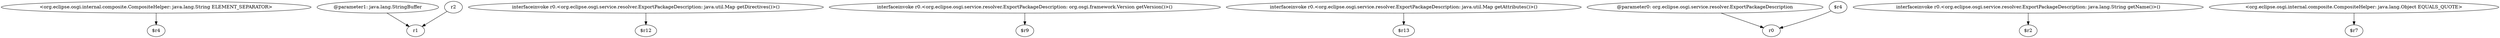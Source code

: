 digraph g {
0[label="<org.eclipse.osgi.internal.composite.CompositeHelper: java.lang.String ELEMENT_SEPARATOR>"]
1[label="$r4"]
0->1[label=""]
2[label="@parameter1: java.lang.StringBuffer"]
3[label="r1"]
2->3[label=""]
4[label="interfaceinvoke r0.<org.eclipse.osgi.service.resolver.ExportPackageDescription: java.util.Map getDirectives()>()"]
5[label="$r12"]
4->5[label=""]
6[label="interfaceinvoke r0.<org.eclipse.osgi.service.resolver.ExportPackageDescription: org.osgi.framework.Version getVersion()>()"]
7[label="$r9"]
6->7[label=""]
8[label="interfaceinvoke r0.<org.eclipse.osgi.service.resolver.ExportPackageDescription: java.util.Map getAttributes()>()"]
9[label="$r13"]
8->9[label=""]
10[label="@parameter0: org.eclipse.osgi.service.resolver.ExportPackageDescription"]
11[label="r0"]
10->11[label=""]
12[label="r2"]
12->3[label=""]
13[label="$r4"]
13->11[label=""]
14[label="interfaceinvoke r0.<org.eclipse.osgi.service.resolver.ExportPackageDescription: java.lang.String getName()>()"]
15[label="$r2"]
14->15[label=""]
16[label="<org.eclipse.osgi.internal.composite.CompositeHelper: java.lang.Object EQUALS_QUOTE>"]
17[label="$r7"]
16->17[label=""]
}